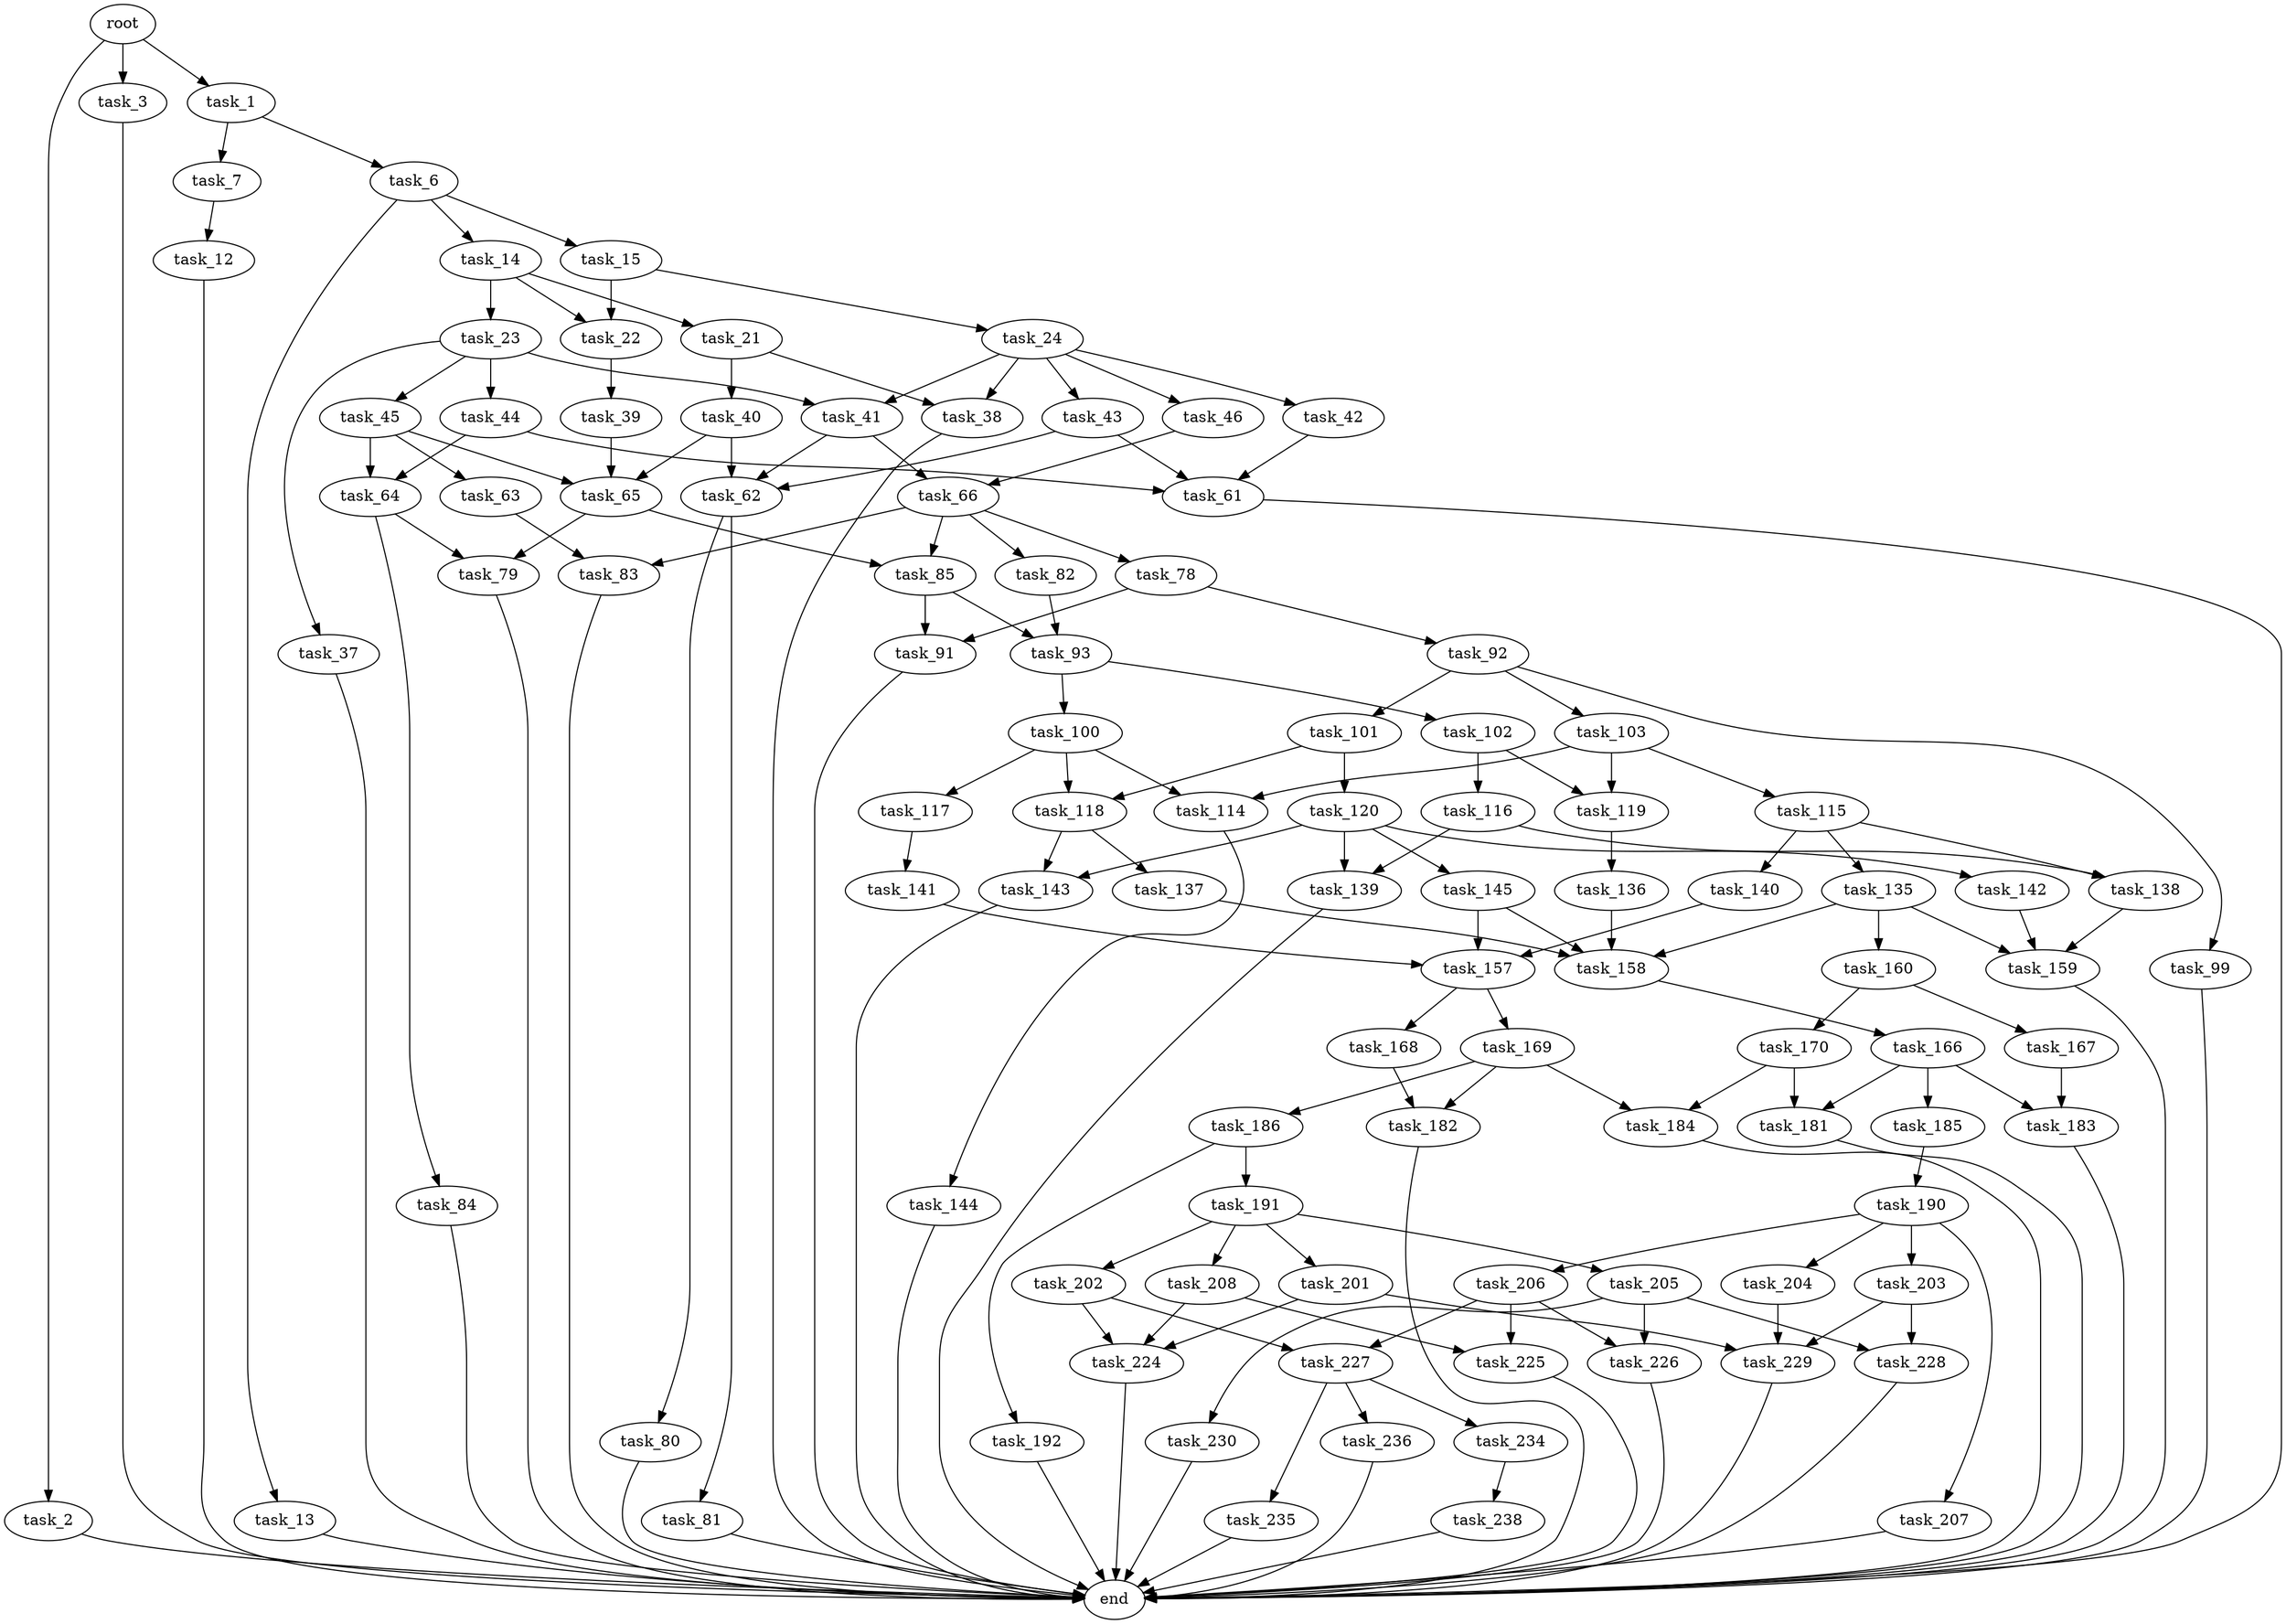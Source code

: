 digraph G {
  root [size="0.000000"];
  task_1 [size="231928233984.000000"];
  task_2 [size="231928233984.000000"];
  task_3 [size="8589934592.000000"];
  task_6 [size="8589934592.000000"];
  task_7 [size="231928233984.000000"];
  end [size="0.000000"];
  task_13 [size="6623702804.000000"];
  task_14 [size="549755813888.000000"];
  task_15 [size="4727884197.000000"];
  task_12 [size="1072885288144.000000"];
  task_21 [size="133518587436.000000"];
  task_22 [size="134217728000.000000"];
  task_23 [size="28991029248.000000"];
  task_24 [size="59955792663.000000"];
  task_38 [size="15821761508.000000"];
  task_40 [size="1606132795.000000"];
  task_39 [size="80048567822.000000"];
  task_37 [size="30183099258.000000"];
  task_41 [size="231928233984.000000"];
  task_44 [size="136619020096.000000"];
  task_45 [size="407236050702.000000"];
  task_42 [size="1073741824000.000000"];
  task_43 [size="16695782786.000000"];
  task_46 [size="134217728000.000000"];
  task_65 [size="724687492724.000000"];
  task_62 [size="393943657072.000000"];
  task_66 [size="697407932716.000000"];
  task_61 [size="229466071312.000000"];
  task_64 [size="307618254375.000000"];
  task_63 [size="34500940453.000000"];
  task_80 [size="231928233984.000000"];
  task_81 [size="289907332276.000000"];
  task_83 [size="8589934592.000000"];
  task_79 [size="3608926078.000000"];
  task_84 [size="53411671782.000000"];
  task_85 [size="782757789696.000000"];
  task_78 [size="4848135226.000000"];
  task_82 [size="2547403372.000000"];
  task_91 [size="233697807783.000000"];
  task_92 [size="881975963257.000000"];
  task_93 [size="231928233984.000000"];
  task_99 [size="1073741824000.000000"];
  task_101 [size="589330072148.000000"];
  task_103 [size="1073741824000.000000"];
  task_100 [size="267895273065.000000"];
  task_102 [size="87192329846.000000"];
  task_114 [size="6048308461.000000"];
  task_117 [size="782757789696.000000"];
  task_118 [size="20059229544.000000"];
  task_120 [size="368288470490.000000"];
  task_116 [size="45206410817.000000"];
  task_119 [size="20564252206.000000"];
  task_115 [size="1189118200102.000000"];
  task_144 [size="612765628124.000000"];
  task_135 [size="68719476736.000000"];
  task_138 [size="1719118647.000000"];
  task_140 [size="549755813888.000000"];
  task_139 [size="237693940563.000000"];
  task_141 [size="1073741824000.000000"];
  task_137 [size="549755813888.000000"];
  task_143 [size="8589934592.000000"];
  task_136 [size="28991029248.000000"];
  task_142 [size="617922058933.000000"];
  task_145 [size="8589934592.000000"];
  task_158 [size="235033044612.000000"];
  task_159 [size="231928233984.000000"];
  task_160 [size="28991029248.000000"];
  task_157 [size="150523363980.000000"];
  task_168 [size="33295338724.000000"];
  task_169 [size="741551796180.000000"];
  task_166 [size="134217728000.000000"];
  task_167 [size="4518149259.000000"];
  task_170 [size="3513984696.000000"];
  task_181 [size="46520990618.000000"];
  task_183 [size="1073741824000.000000"];
  task_185 [size="87317404826.000000"];
  task_182 [size="549755813888.000000"];
  task_184 [size="8896284295.000000"];
  task_186 [size="549755813888.000000"];
  task_190 [size="68719476736.000000"];
  task_191 [size="244904772370.000000"];
  task_192 [size="111846790256.000000"];
  task_203 [size="134217728000.000000"];
  task_204 [size="1073741824000.000000"];
  task_206 [size="46736679309.000000"];
  task_207 [size="2348975231.000000"];
  task_201 [size="134217728000.000000"];
  task_202 [size="26926484784.000000"];
  task_205 [size="3463585680.000000"];
  task_208 [size="243255612010.000000"];
  task_224 [size="368293445632.000000"];
  task_229 [size="21172866939.000000"];
  task_227 [size="799516656588.000000"];
  task_228 [size="12106422695.000000"];
  task_226 [size="108670577116.000000"];
  task_230 [size="68719476736.000000"];
  task_225 [size="8890228456.000000"];
  task_234 [size="546173054.000000"];
  task_235 [size="11160859321.000000"];
  task_236 [size="9657359596.000000"];
  task_238 [size="8589934592.000000"];

  root -> task_1 [size="1.000000"];
  root -> task_2 [size="1.000000"];
  root -> task_3 [size="1.000000"];
  task_1 -> task_6 [size="301989888.000000"];
  task_1 -> task_7 [size="301989888.000000"];
  task_2 -> end [size="1.000000"];
  task_3 -> end [size="1.000000"];
  task_6 -> task_13 [size="33554432.000000"];
  task_6 -> task_14 [size="33554432.000000"];
  task_6 -> task_15 [size="33554432.000000"];
  task_7 -> task_12 [size="301989888.000000"];
  task_13 -> end [size="1.000000"];
  task_14 -> task_21 [size="536870912.000000"];
  task_14 -> task_22 [size="536870912.000000"];
  task_14 -> task_23 [size="536870912.000000"];
  task_15 -> task_22 [size="301989888.000000"];
  task_15 -> task_24 [size="301989888.000000"];
  task_12 -> end [size="1.000000"];
  task_21 -> task_38 [size="134217728.000000"];
  task_21 -> task_40 [size="134217728.000000"];
  task_22 -> task_39 [size="209715200.000000"];
  task_23 -> task_37 [size="75497472.000000"];
  task_23 -> task_41 [size="75497472.000000"];
  task_23 -> task_44 [size="75497472.000000"];
  task_23 -> task_45 [size="75497472.000000"];
  task_24 -> task_38 [size="75497472.000000"];
  task_24 -> task_41 [size="75497472.000000"];
  task_24 -> task_42 [size="75497472.000000"];
  task_24 -> task_43 [size="75497472.000000"];
  task_24 -> task_46 [size="75497472.000000"];
  task_38 -> end [size="1.000000"];
  task_40 -> task_62 [size="75497472.000000"];
  task_40 -> task_65 [size="75497472.000000"];
  task_39 -> task_65 [size="301989888.000000"];
  task_37 -> end [size="1.000000"];
  task_41 -> task_62 [size="301989888.000000"];
  task_41 -> task_66 [size="301989888.000000"];
  task_44 -> task_61 [size="536870912.000000"];
  task_44 -> task_64 [size="536870912.000000"];
  task_45 -> task_63 [size="838860800.000000"];
  task_45 -> task_64 [size="838860800.000000"];
  task_45 -> task_65 [size="838860800.000000"];
  task_42 -> task_61 [size="838860800.000000"];
  task_43 -> task_61 [size="536870912.000000"];
  task_43 -> task_62 [size="536870912.000000"];
  task_46 -> task_66 [size="209715200.000000"];
  task_65 -> task_79 [size="536870912.000000"];
  task_65 -> task_85 [size="536870912.000000"];
  task_62 -> task_80 [size="838860800.000000"];
  task_62 -> task_81 [size="838860800.000000"];
  task_66 -> task_78 [size="679477248.000000"];
  task_66 -> task_82 [size="679477248.000000"];
  task_66 -> task_83 [size="679477248.000000"];
  task_66 -> task_85 [size="679477248.000000"];
  task_61 -> end [size="1.000000"];
  task_64 -> task_79 [size="209715200.000000"];
  task_64 -> task_84 [size="209715200.000000"];
  task_63 -> task_83 [size="838860800.000000"];
  task_80 -> end [size="1.000000"];
  task_81 -> end [size="1.000000"];
  task_83 -> end [size="1.000000"];
  task_79 -> end [size="1.000000"];
  task_84 -> end [size="1.000000"];
  task_85 -> task_91 [size="679477248.000000"];
  task_85 -> task_93 [size="679477248.000000"];
  task_78 -> task_91 [size="134217728.000000"];
  task_78 -> task_92 [size="134217728.000000"];
  task_82 -> task_93 [size="301989888.000000"];
  task_91 -> end [size="1.000000"];
  task_92 -> task_99 [size="679477248.000000"];
  task_92 -> task_101 [size="679477248.000000"];
  task_92 -> task_103 [size="679477248.000000"];
  task_93 -> task_100 [size="301989888.000000"];
  task_93 -> task_102 [size="301989888.000000"];
  task_99 -> end [size="1.000000"];
  task_101 -> task_118 [size="411041792.000000"];
  task_101 -> task_120 [size="411041792.000000"];
  task_103 -> task_114 [size="838860800.000000"];
  task_103 -> task_115 [size="838860800.000000"];
  task_103 -> task_119 [size="838860800.000000"];
  task_100 -> task_114 [size="209715200.000000"];
  task_100 -> task_117 [size="209715200.000000"];
  task_100 -> task_118 [size="209715200.000000"];
  task_102 -> task_116 [size="301989888.000000"];
  task_102 -> task_119 [size="301989888.000000"];
  task_114 -> task_144 [size="209715200.000000"];
  task_117 -> task_141 [size="679477248.000000"];
  task_118 -> task_137 [size="679477248.000000"];
  task_118 -> task_143 [size="679477248.000000"];
  task_120 -> task_139 [size="301989888.000000"];
  task_120 -> task_142 [size="301989888.000000"];
  task_120 -> task_143 [size="301989888.000000"];
  task_120 -> task_145 [size="301989888.000000"];
  task_116 -> task_138 [size="75497472.000000"];
  task_116 -> task_139 [size="75497472.000000"];
  task_119 -> task_136 [size="75497472.000000"];
  task_115 -> task_135 [size="838860800.000000"];
  task_115 -> task_138 [size="838860800.000000"];
  task_115 -> task_140 [size="838860800.000000"];
  task_144 -> end [size="1.000000"];
  task_135 -> task_158 [size="134217728.000000"];
  task_135 -> task_159 [size="134217728.000000"];
  task_135 -> task_160 [size="134217728.000000"];
  task_138 -> task_159 [size="33554432.000000"];
  task_140 -> task_157 [size="536870912.000000"];
  task_139 -> end [size="1.000000"];
  task_141 -> task_157 [size="838860800.000000"];
  task_137 -> task_158 [size="536870912.000000"];
  task_143 -> end [size="1.000000"];
  task_136 -> task_158 [size="75497472.000000"];
  task_142 -> task_159 [size="838860800.000000"];
  task_145 -> task_157 [size="33554432.000000"];
  task_145 -> task_158 [size="33554432.000000"];
  task_158 -> task_166 [size="411041792.000000"];
  task_159 -> end [size="1.000000"];
  task_160 -> task_167 [size="75497472.000000"];
  task_160 -> task_170 [size="75497472.000000"];
  task_157 -> task_168 [size="134217728.000000"];
  task_157 -> task_169 [size="134217728.000000"];
  task_168 -> task_182 [size="536870912.000000"];
  task_169 -> task_182 [size="536870912.000000"];
  task_169 -> task_184 [size="536870912.000000"];
  task_169 -> task_186 [size="536870912.000000"];
  task_166 -> task_181 [size="209715200.000000"];
  task_166 -> task_183 [size="209715200.000000"];
  task_166 -> task_185 [size="209715200.000000"];
  task_167 -> task_183 [size="301989888.000000"];
  task_170 -> task_181 [size="134217728.000000"];
  task_170 -> task_184 [size="134217728.000000"];
  task_181 -> end [size="1.000000"];
  task_183 -> end [size="1.000000"];
  task_185 -> task_190 [size="75497472.000000"];
  task_182 -> end [size="1.000000"];
  task_184 -> end [size="1.000000"];
  task_186 -> task_191 [size="536870912.000000"];
  task_186 -> task_192 [size="536870912.000000"];
  task_190 -> task_203 [size="134217728.000000"];
  task_190 -> task_204 [size="134217728.000000"];
  task_190 -> task_206 [size="134217728.000000"];
  task_190 -> task_207 [size="134217728.000000"];
  task_191 -> task_201 [size="301989888.000000"];
  task_191 -> task_202 [size="301989888.000000"];
  task_191 -> task_205 [size="301989888.000000"];
  task_191 -> task_208 [size="301989888.000000"];
  task_192 -> end [size="1.000000"];
  task_203 -> task_228 [size="209715200.000000"];
  task_203 -> task_229 [size="209715200.000000"];
  task_204 -> task_229 [size="838860800.000000"];
  task_206 -> task_225 [size="209715200.000000"];
  task_206 -> task_226 [size="209715200.000000"];
  task_206 -> task_227 [size="209715200.000000"];
  task_207 -> end [size="1.000000"];
  task_201 -> task_224 [size="209715200.000000"];
  task_201 -> task_229 [size="209715200.000000"];
  task_202 -> task_224 [size="134217728.000000"];
  task_202 -> task_227 [size="134217728.000000"];
  task_205 -> task_226 [size="75497472.000000"];
  task_205 -> task_228 [size="75497472.000000"];
  task_205 -> task_230 [size="75497472.000000"];
  task_208 -> task_224 [size="209715200.000000"];
  task_208 -> task_225 [size="209715200.000000"];
  task_224 -> end [size="1.000000"];
  task_229 -> end [size="1.000000"];
  task_227 -> task_234 [size="536870912.000000"];
  task_227 -> task_235 [size="536870912.000000"];
  task_227 -> task_236 [size="536870912.000000"];
  task_228 -> end [size="1.000000"];
  task_226 -> end [size="1.000000"];
  task_230 -> end [size="1.000000"];
  task_225 -> end [size="1.000000"];
  task_234 -> task_238 [size="33554432.000000"];
  task_235 -> end [size="1.000000"];
  task_236 -> end [size="1.000000"];
  task_238 -> end [size="1.000000"];
}
